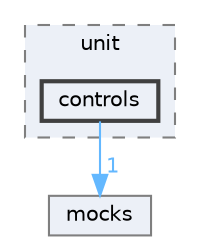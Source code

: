 digraph "app/app_tests/unit/controls"
{
 // LATEX_PDF_SIZE
  bgcolor="transparent";
  edge [fontname=Helvetica,fontsize=10,labelfontname=Helvetica,labelfontsize=10];
  node [fontname=Helvetica,fontsize=10,shape=box,height=0.2,width=0.4];
  compound=true
  subgraph clusterdir_9f3cf4e9959d69a629065a14f6a7ea01 {
    graph [ bgcolor="#ecf0f7", pencolor="grey50", label="unit", fontname=Helvetica,fontsize=10 style="filled,dashed", URL="dir_9f3cf4e9959d69a629065a14f6a7ea01.html",tooltip=""]
  dir_b9a1d3f7838483448b76b914aa076fd2 [label="controls", fillcolor="#ecf0f7", color="grey25", style="filled,bold", URL="dir_b9a1d3f7838483448b76b914aa076fd2.html",tooltip=""];
  }
  dir_88a79e1a5ce881f0266bc136e739785e [label="mocks", fillcolor="#ecf0f7", color="grey50", style="filled", URL="dir_88a79e1a5ce881f0266bc136e739785e.html",tooltip=""];
  dir_b9a1d3f7838483448b76b914aa076fd2->dir_88a79e1a5ce881f0266bc136e739785e [headlabel="1", labeldistance=1.5 headhref="dir_000007_000023.html" href="dir_000007_000023.html" color="steelblue1" fontcolor="steelblue1"];
}

